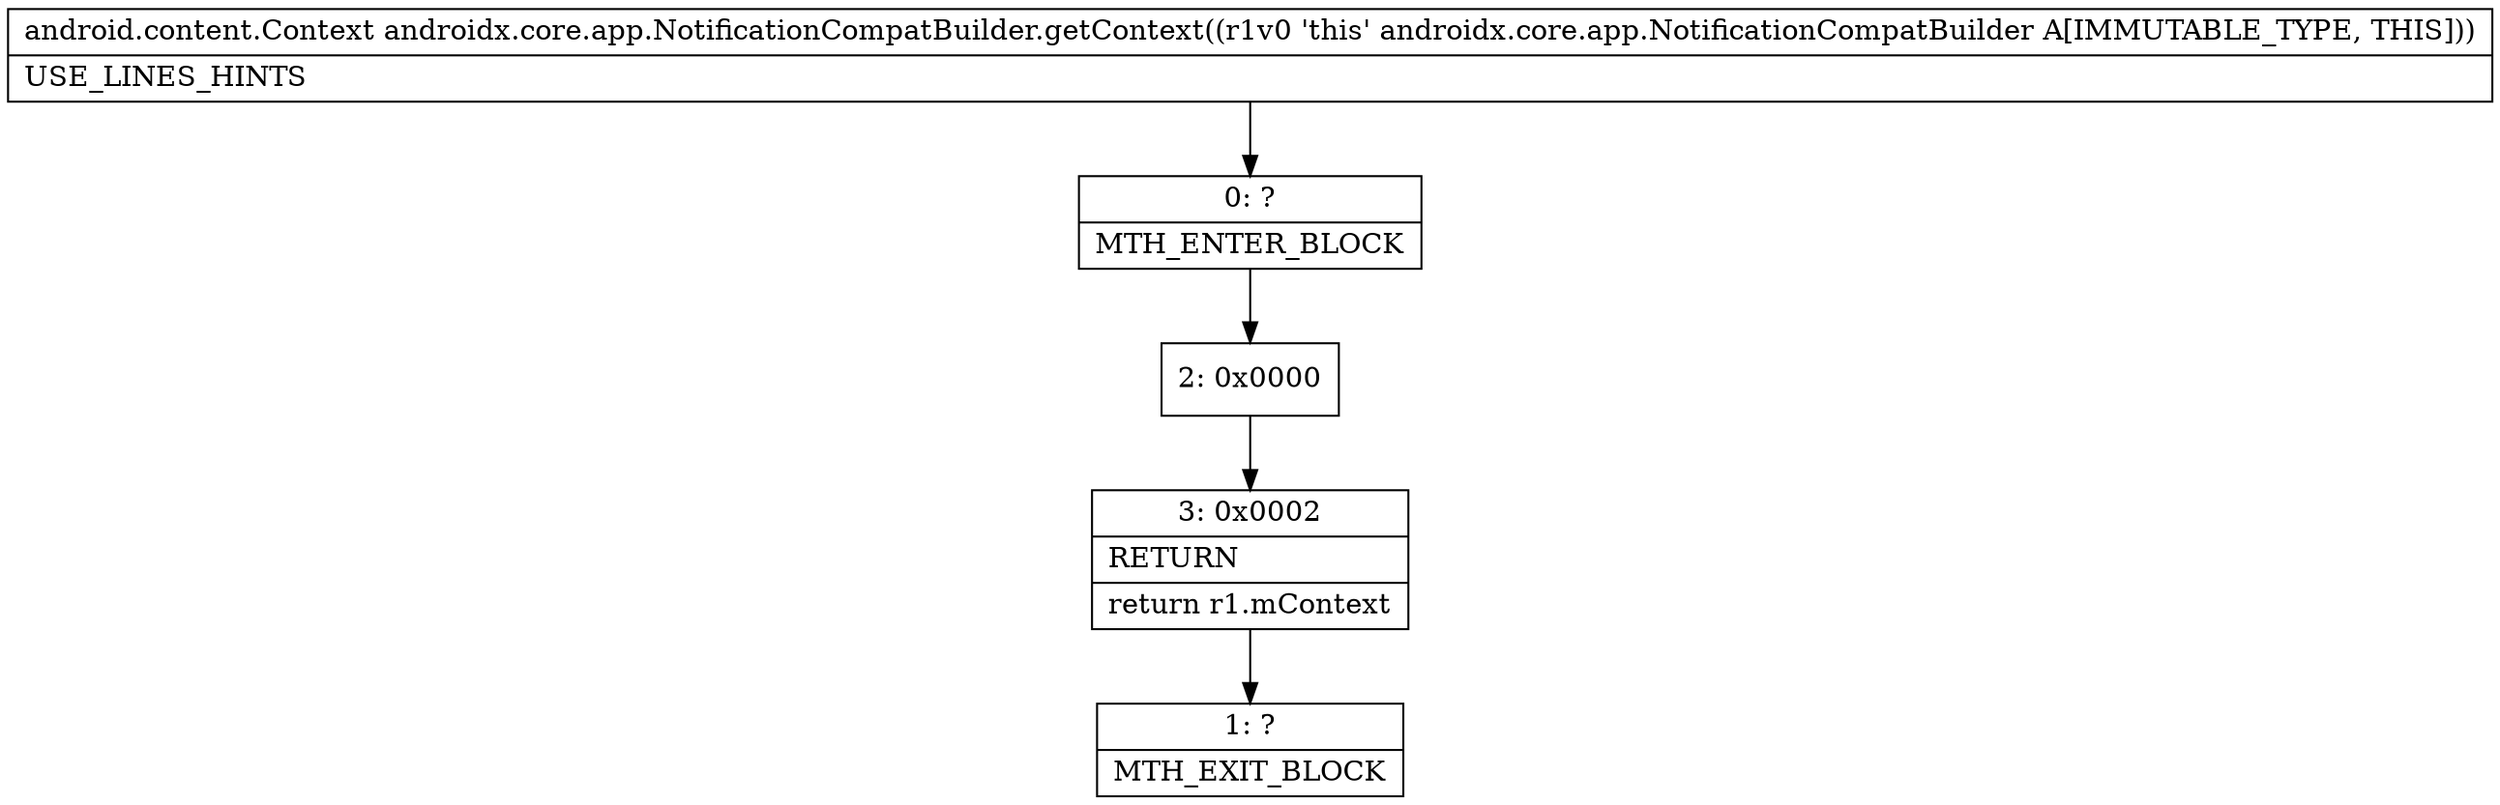 digraph "CFG forandroidx.core.app.NotificationCompatBuilder.getContext()Landroid\/content\/Context;" {
Node_0 [shape=record,label="{0\:\ ?|MTH_ENTER_BLOCK\l}"];
Node_2 [shape=record,label="{2\:\ 0x0000}"];
Node_3 [shape=record,label="{3\:\ 0x0002|RETURN\l|return r1.mContext\l}"];
Node_1 [shape=record,label="{1\:\ ?|MTH_EXIT_BLOCK\l}"];
MethodNode[shape=record,label="{android.content.Context androidx.core.app.NotificationCompatBuilder.getContext((r1v0 'this' androidx.core.app.NotificationCompatBuilder A[IMMUTABLE_TYPE, THIS]))  | USE_LINES_HINTS\l}"];
MethodNode -> Node_0;Node_0 -> Node_2;
Node_2 -> Node_3;
Node_3 -> Node_1;
}

